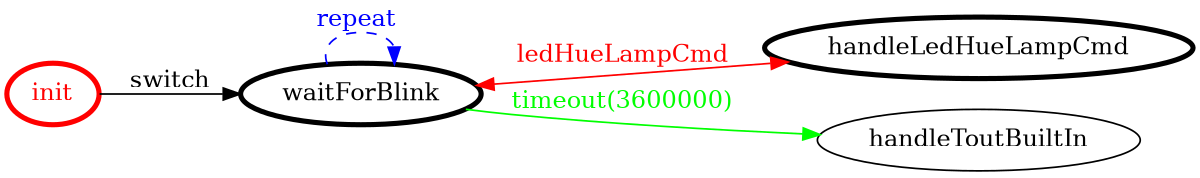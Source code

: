 /*
*
* A GraphViz DOT FSM description 
* Please use a GraphViz visualizer (like http://www.webgraphviz.com)
*  
*/

digraph finite_state_machine {
	rankdir=LR
	size="8,5"
	
	init [ color = red ][ fontcolor = red ][ penwidth = 3 ]
	waitForBlink [ color = black ][ fontcolor = black ][ penwidth = 3 ]
	handleLedHueLampCmd [ color = black ][ fontcolor = black ][ penwidth = 3 ]
	
	waitForBlink -> handleLedHueLampCmd [ label = "ledHueLampCmd" ][ color = red ][ fontcolor = red ][ dir = both ]
	waitForBlink -> handleToutBuiltIn [ label = "timeout(3600000)" ][ color = green ][ fontcolor = green ]
	init -> waitForBlink [ label = "switch" ][ color = black ][ fontcolor = black ]
	waitForBlink -> waitForBlink [ label = "repeat "][ style = dashed ][ color = blue ][ fontcolor = blue ]
}
